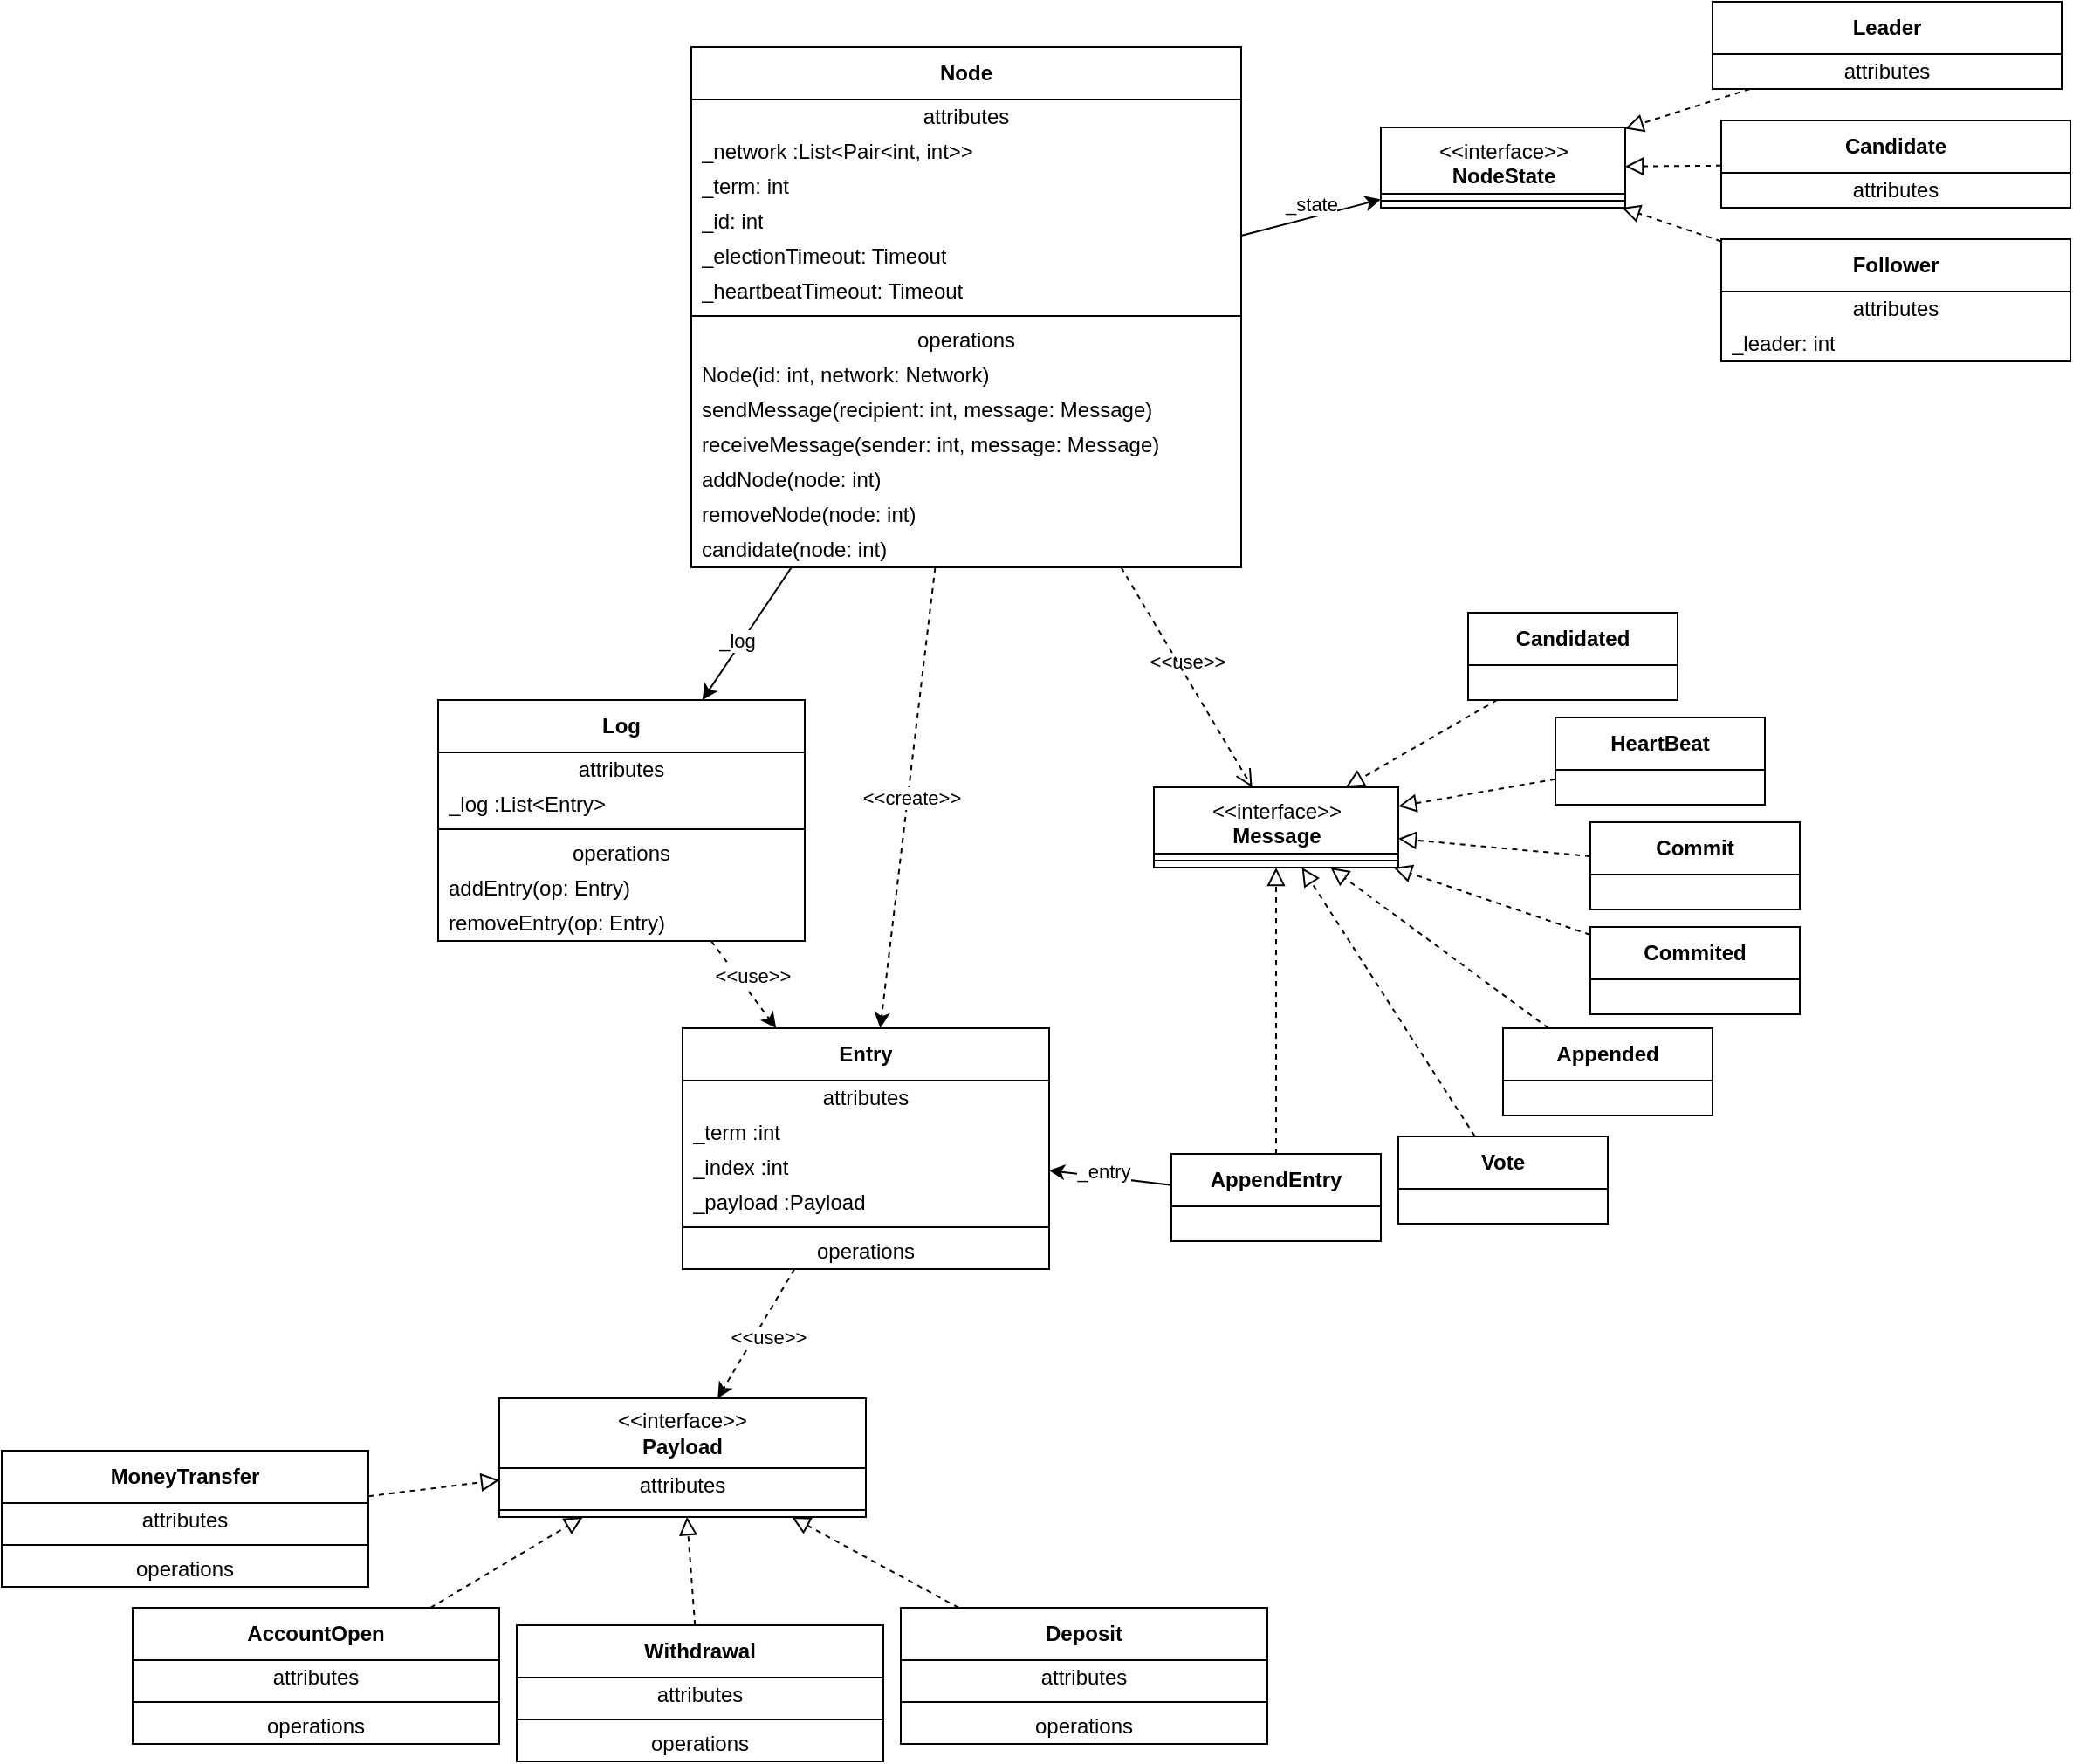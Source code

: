 <mxfile>
    <diagram name="Page-1" id="fpSFrH5SnlSoslGPmlSk">
        <mxGraphModel dx="1439" dy="632" grid="1" gridSize="10" guides="1" tooltips="1" connect="1" arrows="1" fold="1" page="1" pageScale="1" pageWidth="850" pageHeight="1100" math="0" shadow="0">
            <root>
                <mxCell id="0"/>
                <mxCell id="1" parent="0"/>
                <mxCell id="0jKl5etoFRxDFM5NHTST-1" value="&lt;b&gt;Node&lt;/b&gt;&lt;br&gt;" style="swimlane;fontStyle=0;align=center;verticalAlign=middle;childLayout=stackLayout;horizontal=1;startSize=30;horizontalStack=0;resizeParent=1;resizeParentMax=0;resizeLast=0;collapsible=0;marginBottom=0;html=1;whiteSpace=wrap;" parent="1" vertex="1">
                    <mxGeometry x="245" y="136" width="315" height="298" as="geometry"/>
                </mxCell>
                <mxCell id="0jKl5etoFRxDFM5NHTST-2" value="attributes" style="text;html=1;strokeColor=none;fillColor=none;align=center;verticalAlign=middle;spacingLeft=4;spacingRight=4;overflow=hidden;rotatable=0;points=[[0,0.5],[1,0.5]];portConstraint=eastwest;whiteSpace=wrap;" parent="0jKl5etoFRxDFM5NHTST-1" vertex="1">
                    <mxGeometry y="30" width="315" height="20" as="geometry"/>
                </mxCell>
                <mxCell id="0jKl5etoFRxDFM5NHTST-47" value="_network :List&amp;lt;Pair&amp;lt;int, int&amp;gt;&amp;gt;" style="text;html=1;strokeColor=none;fillColor=none;align=left;verticalAlign=middle;spacingLeft=4;spacingRight=4;overflow=hidden;rotatable=0;points=[[0,0.5],[1,0.5]];portConstraint=eastwest;whiteSpace=wrap;" parent="0jKl5etoFRxDFM5NHTST-1" vertex="1">
                    <mxGeometry y="50" width="315" height="20" as="geometry"/>
                </mxCell>
                <mxCell id="0jKl5etoFRxDFM5NHTST-10" value="_term: int" style="text;html=1;strokeColor=none;fillColor=none;align=left;verticalAlign=middle;spacingLeft=4;spacingRight=4;overflow=hidden;rotatable=0;points=[[0,0.5],[1,0.5]];portConstraint=eastwest;whiteSpace=wrap;" parent="0jKl5etoFRxDFM5NHTST-1" vertex="1">
                    <mxGeometry y="70" width="315" height="20" as="geometry"/>
                </mxCell>
                <mxCell id="0jKl5etoFRxDFM5NHTST-11" value="_id: int" style="text;html=1;strokeColor=none;fillColor=none;align=left;verticalAlign=middle;spacingLeft=4;spacingRight=4;overflow=hidden;rotatable=0;points=[[0,0.5],[1,0.5]];portConstraint=eastwest;whiteSpace=wrap;" parent="0jKl5etoFRxDFM5NHTST-1" vertex="1">
                    <mxGeometry y="90" width="315" height="20" as="geometry"/>
                </mxCell>
                <mxCell id="0jKl5etoFRxDFM5NHTST-13" value="_electionTimeout: Timeout" style="text;html=1;strokeColor=none;fillColor=none;align=left;verticalAlign=middle;spacingLeft=4;spacingRight=4;overflow=hidden;rotatable=0;points=[[0,0.5],[1,0.5]];portConstraint=eastwest;whiteSpace=wrap;" parent="0jKl5etoFRxDFM5NHTST-1" vertex="1">
                    <mxGeometry y="110" width="315" height="20" as="geometry"/>
                </mxCell>
                <mxCell id="0jKl5etoFRxDFM5NHTST-14" value="_heartbeatTimeout: Timeout" style="text;html=1;strokeColor=none;fillColor=none;align=left;verticalAlign=middle;spacingLeft=4;spacingRight=4;overflow=hidden;rotatable=0;points=[[0,0.5],[1,0.5]];portConstraint=eastwest;whiteSpace=wrap;" parent="0jKl5etoFRxDFM5NHTST-1" vertex="1">
                    <mxGeometry y="130" width="315" height="20" as="geometry"/>
                </mxCell>
                <mxCell id="0jKl5etoFRxDFM5NHTST-6" value="" style="line;strokeWidth=1;fillColor=none;align=left;verticalAlign=middle;spacingTop=-1;spacingLeft=3;spacingRight=3;rotatable=0;labelPosition=right;points=[];portConstraint=eastwest;" parent="0jKl5etoFRxDFM5NHTST-1" vertex="1">
                    <mxGeometry y="150" width="315" height="8" as="geometry"/>
                </mxCell>
                <mxCell id="0jKl5etoFRxDFM5NHTST-7" value="operations" style="text;html=1;strokeColor=none;fillColor=none;align=center;verticalAlign=middle;spacingLeft=4;spacingRight=4;overflow=hidden;rotatable=0;points=[[0,0.5],[1,0.5]];portConstraint=eastwest;whiteSpace=wrap;" parent="0jKl5etoFRxDFM5NHTST-1" vertex="1">
                    <mxGeometry y="158" width="315" height="20" as="geometry"/>
                </mxCell>
                <mxCell id="0jKl5etoFRxDFM5NHTST-8" value="Node(id: int, network: Network)" style="text;html=1;strokeColor=none;fillColor=none;align=left;verticalAlign=middle;spacingLeft=4;spacingRight=4;overflow=hidden;rotatable=0;points=[[0,0.5],[1,0.5]];portConstraint=eastwest;whiteSpace=wrap;" parent="0jKl5etoFRxDFM5NHTST-1" vertex="1">
                    <mxGeometry y="178" width="315" height="20" as="geometry"/>
                </mxCell>
                <mxCell id="0jKl5etoFRxDFM5NHTST-15" value="sendMessage(recipient: int, message: Message)" style="text;html=1;strokeColor=none;fillColor=none;align=left;verticalAlign=middle;spacingLeft=4;spacingRight=4;overflow=hidden;rotatable=0;points=[[0,0.5],[1,0.5]];portConstraint=eastwest;whiteSpace=wrap;" parent="0jKl5etoFRxDFM5NHTST-1" vertex="1">
                    <mxGeometry y="198" width="315" height="20" as="geometry"/>
                </mxCell>
                <mxCell id="0jKl5etoFRxDFM5NHTST-16" value="receiveMessage(sender: int, message: Message)" style="text;html=1;strokeColor=none;fillColor=none;align=left;verticalAlign=middle;spacingLeft=4;spacingRight=4;overflow=hidden;rotatable=0;points=[[0,0.5],[1,0.5]];portConstraint=eastwest;whiteSpace=wrap;" parent="0jKl5etoFRxDFM5NHTST-1" vertex="1">
                    <mxGeometry y="218" width="315" height="20" as="geometry"/>
                </mxCell>
                <mxCell id="0jKl5etoFRxDFM5NHTST-17" value="addNode(node: int)" style="text;html=1;strokeColor=none;fillColor=none;align=left;verticalAlign=middle;spacingLeft=4;spacingRight=4;overflow=hidden;rotatable=0;points=[[0,0.5],[1,0.5]];portConstraint=eastwest;whiteSpace=wrap;" parent="0jKl5etoFRxDFM5NHTST-1" vertex="1">
                    <mxGeometry y="238" width="315" height="20" as="geometry"/>
                </mxCell>
                <mxCell id="0jKl5etoFRxDFM5NHTST-18" value="removeNode(node: int)" style="text;html=1;strokeColor=none;fillColor=none;align=left;verticalAlign=middle;spacingLeft=4;spacingRight=4;overflow=hidden;rotatable=0;points=[[0,0.5],[1,0.5]];portConstraint=eastwest;whiteSpace=wrap;" parent="0jKl5etoFRxDFM5NHTST-1" vertex="1">
                    <mxGeometry y="258" width="315" height="20" as="geometry"/>
                </mxCell>
                <mxCell id="0jKl5etoFRxDFM5NHTST-19" value="candidate(node: int)" style="text;html=1;strokeColor=none;fillColor=none;align=left;verticalAlign=middle;spacingLeft=4;spacingRight=4;overflow=hidden;rotatable=0;points=[[0,0.5],[1,0.5]];portConstraint=eastwest;whiteSpace=wrap;" parent="0jKl5etoFRxDFM5NHTST-1" vertex="1">
                    <mxGeometry y="278" width="315" height="20" as="geometry"/>
                </mxCell>
                <mxCell id="0jKl5etoFRxDFM5NHTST-20" value="&lt;b&gt;Follower&lt;/b&gt;" style="swimlane;fontStyle=0;align=center;verticalAlign=middle;childLayout=stackLayout;horizontal=1;startSize=30;horizontalStack=0;resizeParent=1;resizeParentMax=0;resizeLast=0;collapsible=0;marginBottom=0;html=1;whiteSpace=wrap;" parent="1" vertex="1">
                    <mxGeometry x="835" y="246" width="200" height="70" as="geometry"/>
                </mxCell>
                <mxCell id="24" value="attributes" style="text;html=1;strokeColor=none;fillColor=none;align=center;verticalAlign=middle;spacingLeft=4;spacingRight=4;overflow=hidden;rotatable=0;points=[[0,0.5],[1,0.5]];portConstraint=eastwest;whiteSpace=wrap;" parent="0jKl5etoFRxDFM5NHTST-20" vertex="1">
                    <mxGeometry y="30" width="200" height="20" as="geometry"/>
                </mxCell>
                <mxCell id="0jKl5etoFRxDFM5NHTST-27" value="&lt;div&gt;_leader: int&lt;/div&gt;" style="text;html=1;strokeColor=none;fillColor=none;align=left;verticalAlign=middle;spacingLeft=4;spacingRight=4;overflow=hidden;rotatable=0;points=[[0,0.5],[1,0.5]];portConstraint=eastwest;whiteSpace=wrap;" parent="0jKl5etoFRxDFM5NHTST-20" vertex="1">
                    <mxGeometry y="50" width="200" height="20" as="geometry"/>
                </mxCell>
                <mxCell id="2" value="&lt;b&gt;Log&lt;/b&gt;" style="swimlane;fontStyle=0;align=center;verticalAlign=middle;childLayout=stackLayout;horizontal=1;startSize=30;horizontalStack=0;resizeParent=1;resizeParentMax=0;resizeLast=0;collapsible=0;marginBottom=0;html=1;whiteSpace=wrap;" parent="1" vertex="1">
                    <mxGeometry x="100" y="510" width="210" height="138" as="geometry"/>
                </mxCell>
                <mxCell id="3" value="attributes" style="text;html=1;strokeColor=none;fillColor=none;align=center;verticalAlign=middle;spacingLeft=4;spacingRight=4;overflow=hidden;rotatable=0;points=[[0,0.5],[1,0.5]];portConstraint=eastwest;whiteSpace=wrap;" parent="2" vertex="1">
                    <mxGeometry y="30" width="210" height="20" as="geometry"/>
                </mxCell>
                <mxCell id="4" value="_log :List&amp;lt;Entry&amp;gt;" style="text;html=1;strokeColor=none;fillColor=none;align=left;verticalAlign=middle;spacingLeft=4;spacingRight=4;overflow=hidden;rotatable=0;points=[[0,0.5],[1,0.5]];portConstraint=eastwest;whiteSpace=wrap;" parent="2" vertex="1">
                    <mxGeometry y="50" width="210" height="20" as="geometry"/>
                </mxCell>
                <mxCell id="5" value="" style="line;strokeWidth=1;fillColor=none;align=left;verticalAlign=middle;spacingTop=-1;spacingLeft=3;spacingRight=3;rotatable=0;labelPosition=right;points=[];portConstraint=eastwest;" parent="2" vertex="1">
                    <mxGeometry y="70" width="210" height="8" as="geometry"/>
                </mxCell>
                <mxCell id="6" value="operations" style="text;html=1;strokeColor=none;fillColor=none;align=center;verticalAlign=middle;spacingLeft=4;spacingRight=4;overflow=hidden;rotatable=0;points=[[0,0.5],[1,0.5]];portConstraint=eastwest;whiteSpace=wrap;" parent="2" vertex="1">
                    <mxGeometry y="78" width="210" height="20" as="geometry"/>
                </mxCell>
                <mxCell id="10" value="addEntry(op: Entry)" style="text;html=1;strokeColor=none;fillColor=none;align=left;verticalAlign=middle;spacingLeft=4;spacingRight=4;overflow=hidden;rotatable=0;points=[[0,0.5],[1,0.5]];portConstraint=eastwest;whiteSpace=wrap;" parent="2" vertex="1">
                    <mxGeometry y="98" width="210" height="20" as="geometry"/>
                </mxCell>
                <mxCell id="11" value="removeEntry(op: Entry)" style="text;html=1;strokeColor=none;fillColor=none;align=left;verticalAlign=middle;spacingLeft=4;spacingRight=4;overflow=hidden;rotatable=0;points=[[0,0.5],[1,0.5]];portConstraint=eastwest;whiteSpace=wrap;" parent="2" vertex="1">
                    <mxGeometry y="118" width="210" height="20" as="geometry"/>
                </mxCell>
                <mxCell id="12" value="" style="endArrow=classic;html=1;" parent="1" source="0jKl5etoFRxDFM5NHTST-1" target="2" edge="1">
                    <mxGeometry width="50" height="50" relative="1" as="geometry">
                        <mxPoint x="190" y="210" as="sourcePoint"/>
                        <mxPoint x="240" y="160" as="targetPoint"/>
                    </mxGeometry>
                </mxCell>
                <mxCell id="13" value="_log" style="edgeLabel;html=1;align=center;verticalAlign=middle;resizable=0;points=[];" parent="12" vertex="1" connectable="0">
                    <mxGeometry x="0.137" y="-3" relative="1" as="geometry">
                        <mxPoint as="offset"/>
                    </mxGeometry>
                </mxCell>
                <mxCell id="14" value="&lt;b&gt;Entry&lt;/b&gt;" style="swimlane;fontStyle=0;align=center;verticalAlign=middle;childLayout=stackLayout;horizontal=1;startSize=30;horizontalStack=0;resizeParent=1;resizeParentMax=0;resizeLast=0;collapsible=0;marginBottom=0;html=1;whiteSpace=wrap;" parent="1" vertex="1">
                    <mxGeometry x="240" y="698" width="210" height="138" as="geometry"/>
                </mxCell>
                <mxCell id="15" value="attributes" style="text;html=1;strokeColor=none;fillColor=none;align=center;verticalAlign=middle;spacingLeft=4;spacingRight=4;overflow=hidden;rotatable=0;points=[[0,0.5],[1,0.5]];portConstraint=eastwest;whiteSpace=wrap;" parent="14" vertex="1">
                    <mxGeometry y="30" width="210" height="20" as="geometry"/>
                </mxCell>
                <mxCell id="16" value="_term :int" style="text;html=1;strokeColor=none;fillColor=none;align=left;verticalAlign=middle;spacingLeft=4;spacingRight=4;overflow=hidden;rotatable=0;points=[[0,0.5],[1,0.5]];portConstraint=eastwest;whiteSpace=wrap;" parent="14" vertex="1">
                    <mxGeometry y="50" width="210" height="20" as="geometry"/>
                </mxCell>
                <mxCell id="21" value="_index :int" style="text;html=1;strokeColor=none;fillColor=none;align=left;verticalAlign=middle;spacingLeft=4;spacingRight=4;overflow=hidden;rotatable=0;points=[[0,0.5],[1,0.5]];portConstraint=eastwest;whiteSpace=wrap;" parent="14" vertex="1">
                    <mxGeometry y="70" width="210" height="20" as="geometry"/>
                </mxCell>
                <mxCell id="22" value="_payload :Payload" style="text;html=1;strokeColor=none;fillColor=none;align=left;verticalAlign=middle;spacingLeft=4;spacingRight=4;overflow=hidden;rotatable=0;points=[[0,0.5],[1,0.5]];portConstraint=eastwest;whiteSpace=wrap;" parent="14" vertex="1">
                    <mxGeometry y="90" width="210" height="20" as="geometry"/>
                </mxCell>
                <mxCell id="17" value="" style="line;strokeWidth=1;fillColor=none;align=left;verticalAlign=middle;spacingTop=-1;spacingLeft=3;spacingRight=3;rotatable=0;labelPosition=right;points=[];portConstraint=eastwest;" parent="14" vertex="1">
                    <mxGeometry y="110" width="210" height="8" as="geometry"/>
                </mxCell>
                <mxCell id="18" value="operations" style="text;html=1;strokeColor=none;fillColor=none;align=center;verticalAlign=middle;spacingLeft=4;spacingRight=4;overflow=hidden;rotatable=0;points=[[0,0.5],[1,0.5]];portConstraint=eastwest;whiteSpace=wrap;" parent="14" vertex="1">
                    <mxGeometry y="118" width="210" height="20" as="geometry"/>
                </mxCell>
                <mxCell id="23" value="&amp;lt;&amp;lt;create&amp;gt;&amp;gt;" style="endArrow=classic;html=1;dashed=1;" parent="1" source="0jKl5etoFRxDFM5NHTST-1" target="14" edge="1">
                    <mxGeometry x="-0.002" y="2" width="50" height="50" relative="1" as="geometry">
                        <mxPoint x="190" y="290" as="sourcePoint"/>
                        <mxPoint x="240" y="240" as="targetPoint"/>
                        <mxPoint as="offset"/>
                    </mxGeometry>
                </mxCell>
                <mxCell id="25" value="&lt;b&gt;Leader&lt;/b&gt;" style="swimlane;fontStyle=0;align=center;verticalAlign=middle;childLayout=stackLayout;horizontal=1;startSize=30;horizontalStack=0;resizeParent=1;resizeParentMax=0;resizeLast=0;collapsible=0;marginBottom=0;html=1;whiteSpace=wrap;" parent="1" vertex="1">
                    <mxGeometry x="830" y="110" width="200" height="50" as="geometry"/>
                </mxCell>
                <mxCell id="26" value="attributes" style="text;html=1;strokeColor=none;fillColor=none;align=center;verticalAlign=middle;spacingLeft=4;spacingRight=4;overflow=hidden;rotatable=0;points=[[0,0.5],[1,0.5]];portConstraint=eastwest;whiteSpace=wrap;" parent="25" vertex="1">
                    <mxGeometry y="30" width="200" height="20" as="geometry"/>
                </mxCell>
                <mxCell id="32" value="" style="endArrow=block;startArrow=none;endFill=0;startFill=0;endSize=8;html=1;verticalAlign=bottom;labelBackgroundColor=none;dashed=1;" parent="1" source="33" target="40" edge="1">
                    <mxGeometry width="160" relative="1" as="geometry">
                        <mxPoint x="865" y="598" as="sourcePoint"/>
                        <mxPoint x="1025" y="598" as="targetPoint"/>
                    </mxGeometry>
                </mxCell>
                <mxCell id="33" value="&lt;b&gt;Candidate&lt;/b&gt;" style="swimlane;fontStyle=0;align=center;verticalAlign=middle;childLayout=stackLayout;horizontal=1;startSize=30;horizontalStack=0;resizeParent=1;resizeParentMax=0;resizeLast=0;collapsible=0;marginBottom=0;html=1;whiteSpace=wrap;" parent="1" vertex="1">
                    <mxGeometry x="835" y="178" width="200" height="50" as="geometry"/>
                </mxCell>
                <mxCell id="34" value="attributes" style="text;html=1;strokeColor=none;fillColor=none;align=center;verticalAlign=middle;spacingLeft=4;spacingRight=4;overflow=hidden;rotatable=0;points=[[0,0.5],[1,0.5]];portConstraint=eastwest;whiteSpace=wrap;" parent="33" vertex="1">
                    <mxGeometry y="30" width="200" height="20" as="geometry"/>
                </mxCell>
                <mxCell id="39" value="" style="endArrow=block;startArrow=none;endFill=0;startFill=0;endSize=8;html=1;verticalAlign=bottom;labelBackgroundColor=none;dashed=1;" parent="1" source="0jKl5etoFRxDFM5NHTST-20" target="40" edge="1">
                    <mxGeometry width="160" relative="1" as="geometry">
                        <mxPoint x="989.667" y="338" as="sourcePoint"/>
                        <mxPoint x="901.667" y="278" as="targetPoint"/>
                    </mxGeometry>
                </mxCell>
                <mxCell id="40" value="&amp;lt;&amp;lt;interface&amp;gt;&amp;gt;&lt;br&gt;&lt;b&gt;NodeState&lt;/b&gt;" style="swimlane;fontStyle=0;align=center;verticalAlign=top;childLayout=stackLayout;horizontal=1;startSize=38;horizontalStack=0;resizeParent=1;resizeParentMax=0;resizeLast=0;collapsible=0;marginBottom=0;html=1;" parent="1" vertex="1">
                    <mxGeometry x="640" y="182" width="140" height="46" as="geometry"/>
                </mxCell>
                <mxCell id="45" value="" style="line;strokeWidth=1;fillColor=none;align=left;verticalAlign=middle;spacingTop=-1;spacingLeft=3;spacingRight=3;rotatable=0;labelPosition=right;points=[];portConstraint=eastwest;" parent="40" vertex="1">
                    <mxGeometry y="38" width="140" height="8" as="geometry"/>
                </mxCell>
                <mxCell id="48" value="" style="endArrow=block;startArrow=none;endFill=0;startFill=0;endSize=8;html=1;verticalAlign=bottom;labelBackgroundColor=none;dashed=1;" parent="1" source="25" target="40" edge="1">
                    <mxGeometry width="160" relative="1" as="geometry">
                        <mxPoint x="963.243" y="338" as="sourcePoint"/>
                        <mxPoint x="890.817" y="184.0" as="targetPoint"/>
                    </mxGeometry>
                </mxCell>
                <mxCell id="49" value="" style="endArrow=classic;html=1;" parent="1" source="0jKl5etoFRxDFM5NHTST-1" target="40" edge="1">
                    <mxGeometry width="50" height="50" relative="1" as="geometry">
                        <mxPoint x="270" y="225.805" as="sourcePoint"/>
                        <mxPoint x="110" y="131.13" as="targetPoint"/>
                    </mxGeometry>
                </mxCell>
                <mxCell id="50" value="_state" style="edgeLabel;html=1;align=center;verticalAlign=middle;resizable=0;points=[];" parent="49" vertex="1" connectable="0">
                    <mxGeometry x="0.137" y="-3" relative="1" as="geometry">
                        <mxPoint x="-6" y="-9" as="offset"/>
                    </mxGeometry>
                </mxCell>
                <mxCell id="52" value="&amp;lt;&amp;lt;interface&amp;gt;&amp;gt;&lt;br&gt;&lt;b&gt;Message&lt;/b&gt;" style="swimlane;fontStyle=0;align=center;verticalAlign=top;childLayout=stackLayout;horizontal=1;startSize=38;horizontalStack=0;resizeParent=1;resizeParentMax=0;resizeLast=0;collapsible=0;marginBottom=0;html=1;" parent="1" vertex="1">
                    <mxGeometry x="510" y="560" width="140" height="46" as="geometry"/>
                </mxCell>
                <mxCell id="53" value="" style="line;strokeWidth=1;fillColor=none;align=left;verticalAlign=middle;spacingTop=-1;spacingLeft=3;spacingRight=3;rotatable=0;labelPosition=right;points=[];portConstraint=eastwest;" parent="52" vertex="1">
                    <mxGeometry y="38" width="140" height="8" as="geometry"/>
                </mxCell>
                <mxCell id="54" value="&lt;b&gt;Vote&lt;/b&gt;" style="swimlane;fontStyle=0;align=center;verticalAlign=middle;childLayout=stackLayout;horizontal=1;startSize=30;horizontalStack=0;resizeParent=1;resizeParentMax=0;resizeLast=0;collapsible=0;marginBottom=0;html=1;whiteSpace=wrap;" parent="1" vertex="1">
                    <mxGeometry x="650" y="760" width="120" height="50" as="geometry"/>
                </mxCell>
                <mxCell id="56" value="&lt;b&gt;AppendEntry&lt;/b&gt;" style="swimlane;fontStyle=0;align=center;verticalAlign=middle;childLayout=stackLayout;horizontal=1;startSize=30;horizontalStack=0;resizeParent=1;resizeParentMax=0;resizeLast=0;collapsible=0;marginBottom=0;html=1;whiteSpace=wrap;" parent="1" vertex="1">
                    <mxGeometry x="520" y="770" width="120" height="50" as="geometry"/>
                </mxCell>
                <mxCell id="59" value="&lt;b&gt;Commit&lt;/b&gt;" style="swimlane;fontStyle=0;align=center;verticalAlign=middle;childLayout=stackLayout;horizontal=1;startSize=30;horizontalStack=0;resizeParent=1;resizeParentMax=0;resizeLast=0;collapsible=0;marginBottom=0;html=1;whiteSpace=wrap;" parent="1" vertex="1">
                    <mxGeometry x="760" y="580" width="120" height="50" as="geometry"/>
                </mxCell>
                <mxCell id="62" value="&lt;b&gt;Appended&lt;/b&gt;" style="swimlane;fontStyle=0;align=center;verticalAlign=middle;childLayout=stackLayout;horizontal=1;startSize=30;horizontalStack=0;resizeParent=1;resizeParentMax=0;resizeLast=0;collapsible=0;marginBottom=0;html=1;whiteSpace=wrap;" parent="1" vertex="1">
                    <mxGeometry x="710" y="698" width="120" height="50" as="geometry"/>
                </mxCell>
                <mxCell id="65" value="&lt;b&gt;Commited&lt;/b&gt;" style="swimlane;fontStyle=0;align=center;verticalAlign=middle;childLayout=stackLayout;horizontal=1;startSize=30;horizontalStack=0;resizeParent=1;resizeParentMax=0;resizeLast=0;collapsible=0;marginBottom=0;html=1;whiteSpace=wrap;" parent="1" vertex="1">
                    <mxGeometry x="760" y="640" width="120" height="50" as="geometry"/>
                </mxCell>
                <mxCell id="67" value="&lt;b&gt;HeartBeat&lt;/b&gt;" style="swimlane;fontStyle=0;align=center;verticalAlign=middle;childLayout=stackLayout;horizontal=1;startSize=30;horizontalStack=0;resizeParent=1;resizeParentMax=0;resizeLast=0;collapsible=0;marginBottom=0;html=1;whiteSpace=wrap;" parent="1" vertex="1">
                    <mxGeometry x="740" y="520" width="120" height="50" as="geometry"/>
                </mxCell>
                <mxCell id="69" value="&lt;b&gt;Candidated&lt;/b&gt;" style="swimlane;fontStyle=0;align=center;verticalAlign=middle;childLayout=stackLayout;horizontal=1;startSize=30;horizontalStack=0;resizeParent=1;resizeParentMax=0;resizeLast=0;collapsible=0;marginBottom=0;html=1;whiteSpace=wrap;" parent="1" vertex="1">
                    <mxGeometry x="690" y="460" width="120" height="50" as="geometry"/>
                </mxCell>
                <mxCell id="71" value="" style="endArrow=block;startArrow=none;endFill=0;startFill=0;endSize=8;html=1;verticalAlign=bottom;labelBackgroundColor=none;dashed=1;" parent="1" source="69" target="52" edge="1">
                    <mxGeometry width="160" relative="1" as="geometry">
                        <mxPoint x="805.833" y="338" as="sourcePoint"/>
                        <mxPoint x="948.167" y="216" as="targetPoint"/>
                    </mxGeometry>
                </mxCell>
                <mxCell id="72" value="" style="endArrow=block;startArrow=none;endFill=0;startFill=0;endSize=8;html=1;verticalAlign=bottom;labelBackgroundColor=none;dashed=1;" parent="1" source="67" target="52" edge="1">
                    <mxGeometry width="160" relative="1" as="geometry">
                        <mxPoint x="936.646" y="560" as="sourcePoint"/>
                        <mxPoint x="864.085" y="594" as="targetPoint"/>
                    </mxGeometry>
                </mxCell>
                <mxCell id="73" value="" style="endArrow=block;startArrow=none;endFill=0;startFill=0;endSize=8;html=1;verticalAlign=bottom;labelBackgroundColor=none;dashed=1;" parent="1" source="59" target="52" edge="1">
                    <mxGeometry width="160" relative="1" as="geometry">
                        <mxPoint x="945" y="608.789" as="sourcePoint"/>
                        <mxPoint x="885" y="612.579" as="targetPoint"/>
                    </mxGeometry>
                </mxCell>
                <mxCell id="74" value="" style="endArrow=block;startArrow=none;endFill=0;startFill=0;endSize=8;html=1;verticalAlign=bottom;labelBackgroundColor=none;dashed=1;" parent="1" source="65" target="52" edge="1">
                    <mxGeometry width="160" relative="1" as="geometry">
                        <mxPoint x="930" y="648.543" as="sourcePoint"/>
                        <mxPoint x="885" y="636.2" as="targetPoint"/>
                    </mxGeometry>
                </mxCell>
                <mxCell id="75" value="" style="endArrow=block;startArrow=none;endFill=0;startFill=0;endSize=8;html=1;verticalAlign=bottom;labelBackgroundColor=none;dashed=1;" parent="1" source="62" target="52" edge="1">
                    <mxGeometry width="160" relative="1" as="geometry">
                        <mxPoint x="907.222" y="700" as="sourcePoint"/>
                        <mxPoint x="840.556" y="640" as="targetPoint"/>
                    </mxGeometry>
                </mxCell>
                <mxCell id="76" value="" style="endArrow=block;startArrow=none;endFill=0;startFill=0;endSize=8;html=1;verticalAlign=bottom;labelBackgroundColor=none;dashed=1;" parent="1" source="54" target="52" edge="1">
                    <mxGeometry width="160" relative="1" as="geometry">
                        <mxPoint x="806.812" y="730" as="sourcePoint"/>
                        <mxPoint x="813.333" y="640" as="targetPoint"/>
                    </mxGeometry>
                </mxCell>
                <mxCell id="77" value="" style="endArrow=block;startArrow=none;endFill=0;startFill=0;endSize=8;html=1;verticalAlign=bottom;labelBackgroundColor=none;dashed=1;" parent="1" source="56" target="52" edge="1">
                    <mxGeometry width="160" relative="1" as="geometry">
                        <mxPoint x="710.714" y="690" as="sourcePoint"/>
                        <mxPoint x="782.143" y="640" as="targetPoint"/>
                    </mxGeometry>
                </mxCell>
                <mxCell id="78" value="&amp;lt;&amp;lt;use&amp;gt;&amp;gt;" style="endArrow=classic;html=1;dashed=1;" parent="1" source="2" target="14" edge="1">
                    <mxGeometry x="-0.033" y="7" width="50" height="50" relative="1" as="geometry">
                        <mxPoint x="330.169" y="468" as="sourcePoint"/>
                        <mxPoint x="270.073" y="560" as="targetPoint"/>
                        <mxPoint as="offset"/>
                    </mxGeometry>
                </mxCell>
                <mxCell id="79" value="" style="endArrow=classic;html=1;" parent="1" source="56" target="14" edge="1">
                    <mxGeometry width="50" height="50" relative="1" as="geometry">
                        <mxPoint x="270" y="375.102" as="sourcePoint"/>
                        <mxPoint x="190" y="403.599" as="targetPoint"/>
                    </mxGeometry>
                </mxCell>
                <mxCell id="80" value="_entry" style="edgeLabel;html=1;align=center;verticalAlign=middle;resizable=0;points=[];" parent="79" vertex="1" connectable="0">
                    <mxGeometry x="0.137" y="-3" relative="1" as="geometry">
                        <mxPoint as="offset"/>
                    </mxGeometry>
                </mxCell>
                <mxCell id="89" value="&amp;lt;&amp;lt;use&amp;gt;&amp;gt;" style="endArrow=open;startArrow=none;endFill=0;startFill=0;endSize=8;html=1;verticalAlign=bottom;dashed=1;labelBackgroundColor=none;" parent="1" source="0jKl5etoFRxDFM5NHTST-1" target="52" edge="1">
                    <mxGeometry width="160" relative="1" as="geometry">
                        <mxPoint x="480" y="450" as="sourcePoint"/>
                        <mxPoint x="640" y="450" as="targetPoint"/>
                    </mxGeometry>
                </mxCell>
                <mxCell id="90" value="&lt;span style=&quot;&quot;&gt;&amp;lt;&amp;lt;interface&amp;gt;&amp;gt;&lt;/span&gt;&lt;br style=&quot;border-color: var(--border-color);&quot;&gt;&lt;b&gt;Payload&lt;/b&gt;" style="swimlane;fontStyle=0;align=center;verticalAlign=middle;childLayout=stackLayout;horizontal=1;startSize=40;horizontalStack=0;resizeParent=1;resizeParentMax=0;resizeLast=0;collapsible=0;marginBottom=0;html=1;whiteSpace=wrap;" parent="1" vertex="1">
                    <mxGeometry x="135" y="910" width="210" height="68" as="geometry"/>
                </mxCell>
                <mxCell id="91" value="attributes" style="text;html=1;strokeColor=none;fillColor=none;align=center;verticalAlign=middle;spacingLeft=4;spacingRight=4;overflow=hidden;rotatable=0;points=[[0,0.5],[1,0.5]];portConstraint=eastwest;whiteSpace=wrap;" parent="90" vertex="1">
                    <mxGeometry y="40" width="210" height="20" as="geometry"/>
                </mxCell>
                <mxCell id="95" value="" style="line;strokeWidth=1;fillColor=none;align=left;verticalAlign=middle;spacingTop=-1;spacingLeft=3;spacingRight=3;rotatable=0;labelPosition=right;points=[];portConstraint=eastwest;" parent="90" vertex="1">
                    <mxGeometry y="60" width="210" height="8" as="geometry"/>
                </mxCell>
                <mxCell id="97" value="&lt;b&gt;Deposit&lt;/b&gt;" style="swimlane;fontStyle=0;align=center;verticalAlign=middle;childLayout=stackLayout;horizontal=1;startSize=30;horizontalStack=0;resizeParent=1;resizeParentMax=0;resizeLast=0;collapsible=0;marginBottom=0;html=1;whiteSpace=wrap;" parent="1" vertex="1">
                    <mxGeometry x="365" y="1030" width="210" height="78" as="geometry"/>
                </mxCell>
                <mxCell id="98" value="attributes" style="text;html=1;strokeColor=none;fillColor=none;align=center;verticalAlign=middle;spacingLeft=4;spacingRight=4;overflow=hidden;rotatable=0;points=[[0,0.5],[1,0.5]];portConstraint=eastwest;whiteSpace=wrap;" parent="97" vertex="1">
                    <mxGeometry y="30" width="210" height="20" as="geometry"/>
                </mxCell>
                <mxCell id="99" value="" style="line;strokeWidth=1;fillColor=none;align=left;verticalAlign=middle;spacingTop=-1;spacingLeft=3;spacingRight=3;rotatable=0;labelPosition=right;points=[];portConstraint=eastwest;" parent="97" vertex="1">
                    <mxGeometry y="50" width="210" height="8" as="geometry"/>
                </mxCell>
                <mxCell id="100" value="operations" style="text;html=1;strokeColor=none;fillColor=none;align=center;verticalAlign=middle;spacingLeft=4;spacingRight=4;overflow=hidden;rotatable=0;points=[[0,0.5],[1,0.5]];portConstraint=eastwest;whiteSpace=wrap;" parent="97" vertex="1">
                    <mxGeometry y="58" width="210" height="20" as="geometry"/>
                </mxCell>
                <mxCell id="101" value="&lt;b&gt;Withdrawal&lt;/b&gt;" style="swimlane;fontStyle=0;align=center;verticalAlign=middle;childLayout=stackLayout;horizontal=1;startSize=30;horizontalStack=0;resizeParent=1;resizeParentMax=0;resizeLast=0;collapsible=0;marginBottom=0;html=1;whiteSpace=wrap;" parent="1" vertex="1">
                    <mxGeometry x="145" y="1040" width="210" height="78" as="geometry"/>
                </mxCell>
                <mxCell id="102" value="attributes" style="text;html=1;strokeColor=none;fillColor=none;align=center;verticalAlign=middle;spacingLeft=4;spacingRight=4;overflow=hidden;rotatable=0;points=[[0,0.5],[1,0.5]];portConstraint=eastwest;whiteSpace=wrap;" parent="101" vertex="1">
                    <mxGeometry y="30" width="210" height="20" as="geometry"/>
                </mxCell>
                <mxCell id="103" value="" style="line;strokeWidth=1;fillColor=none;align=left;verticalAlign=middle;spacingTop=-1;spacingLeft=3;spacingRight=3;rotatable=0;labelPosition=right;points=[];portConstraint=eastwest;" parent="101" vertex="1">
                    <mxGeometry y="50" width="210" height="8" as="geometry"/>
                </mxCell>
                <mxCell id="104" value="operations" style="text;html=1;strokeColor=none;fillColor=none;align=center;verticalAlign=middle;spacingLeft=4;spacingRight=4;overflow=hidden;rotatable=0;points=[[0,0.5],[1,0.5]];portConstraint=eastwest;whiteSpace=wrap;" parent="101" vertex="1">
                    <mxGeometry y="58" width="210" height="20" as="geometry"/>
                </mxCell>
                <mxCell id="105" value="&lt;b&gt;AccountOpen&lt;/b&gt;" style="swimlane;fontStyle=0;align=center;verticalAlign=middle;childLayout=stackLayout;horizontal=1;startSize=30;horizontalStack=0;resizeParent=1;resizeParentMax=0;resizeLast=0;collapsible=0;marginBottom=0;html=1;whiteSpace=wrap;" parent="1" vertex="1">
                    <mxGeometry x="-75" y="1030" width="210" height="78" as="geometry"/>
                </mxCell>
                <mxCell id="106" value="attributes" style="text;html=1;strokeColor=none;fillColor=none;align=center;verticalAlign=middle;spacingLeft=4;spacingRight=4;overflow=hidden;rotatable=0;points=[[0,0.5],[1,0.5]];portConstraint=eastwest;whiteSpace=wrap;" parent="105" vertex="1">
                    <mxGeometry y="30" width="210" height="20" as="geometry"/>
                </mxCell>
                <mxCell id="107" value="" style="line;strokeWidth=1;fillColor=none;align=left;verticalAlign=middle;spacingTop=-1;spacingLeft=3;spacingRight=3;rotatable=0;labelPosition=right;points=[];portConstraint=eastwest;" parent="105" vertex="1">
                    <mxGeometry y="50" width="210" height="8" as="geometry"/>
                </mxCell>
                <mxCell id="108" value="operations" style="text;html=1;strokeColor=none;fillColor=none;align=center;verticalAlign=middle;spacingLeft=4;spacingRight=4;overflow=hidden;rotatable=0;points=[[0,0.5],[1,0.5]];portConstraint=eastwest;whiteSpace=wrap;" parent="105" vertex="1">
                    <mxGeometry y="58" width="210" height="20" as="geometry"/>
                </mxCell>
                <mxCell id="113" value="&lt;b&gt;MoneyTransfer&lt;/b&gt;" style="swimlane;fontStyle=0;align=center;verticalAlign=middle;childLayout=stackLayout;horizontal=1;startSize=30;horizontalStack=0;resizeParent=1;resizeParentMax=0;resizeLast=0;collapsible=0;marginBottom=0;html=1;whiteSpace=wrap;" parent="1" vertex="1">
                    <mxGeometry x="-150" y="940" width="210" height="78" as="geometry"/>
                </mxCell>
                <mxCell id="114" value="attributes" style="text;html=1;strokeColor=none;fillColor=none;align=center;verticalAlign=middle;spacingLeft=4;spacingRight=4;overflow=hidden;rotatable=0;points=[[0,0.5],[1,0.5]];portConstraint=eastwest;whiteSpace=wrap;" parent="113" vertex="1">
                    <mxGeometry y="30" width="210" height="20" as="geometry"/>
                </mxCell>
                <mxCell id="115" value="" style="line;strokeWidth=1;fillColor=none;align=left;verticalAlign=middle;spacingTop=-1;spacingLeft=3;spacingRight=3;rotatable=0;labelPosition=right;points=[];portConstraint=eastwest;" parent="113" vertex="1">
                    <mxGeometry y="50" width="210" height="8" as="geometry"/>
                </mxCell>
                <mxCell id="116" value="operations" style="text;html=1;strokeColor=none;fillColor=none;align=center;verticalAlign=middle;spacingLeft=4;spacingRight=4;overflow=hidden;rotatable=0;points=[[0,0.5],[1,0.5]];portConstraint=eastwest;whiteSpace=wrap;" parent="113" vertex="1">
                    <mxGeometry y="58" width="210" height="20" as="geometry"/>
                </mxCell>
                <mxCell id="118" value="" style="endArrow=block;startArrow=none;endFill=0;startFill=0;endSize=8;html=1;verticalAlign=bottom;labelBackgroundColor=none;dashed=1;" parent="1" source="97" target="90" edge="1">
                    <mxGeometry width="160" relative="1" as="geometry">
                        <mxPoint x="545" y="798" as="sourcePoint"/>
                        <mxPoint x="545" y="634" as="targetPoint"/>
                    </mxGeometry>
                </mxCell>
                <mxCell id="119" value="" style="endArrow=block;startArrow=none;endFill=0;startFill=0;endSize=8;html=1;verticalAlign=bottom;labelBackgroundColor=none;dashed=1;" parent="1" source="101" target="90" edge="1">
                    <mxGeometry width="160" relative="1" as="geometry">
                        <mxPoint x="454.48" y="1018" as="sourcePoint"/>
                        <mxPoint x="367.12" y="966" as="targetPoint"/>
                    </mxGeometry>
                </mxCell>
                <mxCell id="120" value="" style="endArrow=block;startArrow=none;endFill=0;startFill=0;endSize=8;html=1;verticalAlign=bottom;labelBackgroundColor=none;dashed=1;" parent="1" source="105" target="90" edge="1">
                    <mxGeometry width="160" relative="1" as="geometry">
                        <mxPoint x="302.889" y="1028" as="sourcePoint"/>
                        <mxPoint x="307.481" y="966" as="targetPoint"/>
                    </mxGeometry>
                </mxCell>
                <mxCell id="122" value="" style="endArrow=block;startArrow=none;endFill=0;startFill=0;endSize=8;html=1;verticalAlign=bottom;labelBackgroundColor=none;dashed=1;" parent="1" source="113" target="90" edge="1">
                    <mxGeometry width="160" relative="1" as="geometry">
                        <mxPoint x="105" y="955.145" as="sourcePoint"/>
                        <mxPoint x="205" y="943.855" as="targetPoint"/>
                    </mxGeometry>
                </mxCell>
                <mxCell id="123" value="&amp;lt;&amp;lt;use&amp;gt;&amp;gt;" style="endArrow=classic;html=1;dashed=1;" parent="1" source="14" target="90" edge="1">
                    <mxGeometry x="-0.033" y="7" width="50" height="50" relative="1" as="geometry">
                        <mxPoint x="266.383" y="658" as="sourcePoint"/>
                        <mxPoint x="303.617" y="708" as="targetPoint"/>
                        <mxPoint as="offset"/>
                    </mxGeometry>
                </mxCell>
            </root>
        </mxGraphModel>
    </diagram>
</mxfile>